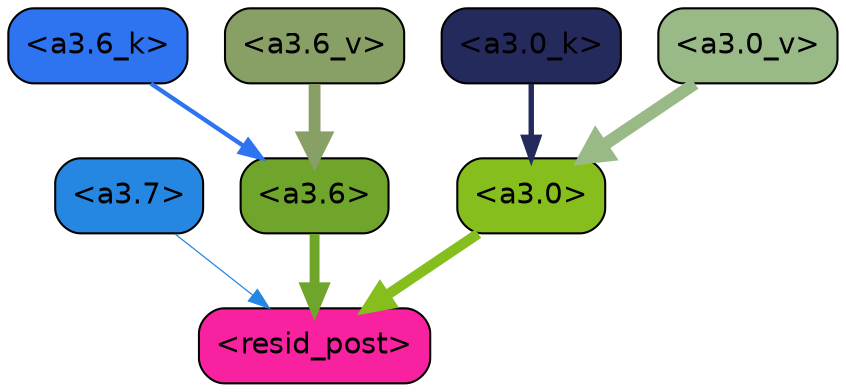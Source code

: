strict digraph "" {
	graph [bgcolor=transparent,
		layout=dot,
		overlap=false,
		splines=true
	];
	"<a3.7>"	[color=black,
		fillcolor="#2687e2",
		fontname=Helvetica,
		shape=box,
		style="filled, rounded"];
	"<resid_post>"	[color=black,
		fillcolor="#f822a1",
		fontname=Helvetica,
		shape=box,
		style="filled, rounded"];
	"<a3.7>" -> "<resid_post>"	[color="#2687e2",
		penwidth=0.6];
	"<a3.6>"	[color=black,
		fillcolor="#70a52b",
		fontname=Helvetica,
		shape=box,
		style="filled, rounded"];
	"<a3.6>" -> "<resid_post>"	[color="#70a52b",
		penwidth=4.748674273490906];
	"<a3.0>"	[color=black,
		fillcolor="#86be1e",
		fontname=Helvetica,
		shape=box,
		style="filled, rounded"];
	"<a3.0>" -> "<resid_post>"	[color="#86be1e",
		penwidth=5.004031300544739];
	"<a3.6_k>"	[color=black,
		fillcolor="#2e74f1",
		fontname=Helvetica,
		shape=box,
		style="filled, rounded"];
	"<a3.6_k>" -> "<a3.6>"	[color="#2e74f1",
		penwidth=2.086437076330185];
	"<a3.0_k>"	[color=black,
		fillcolor="#252a5c",
		fontname=Helvetica,
		shape=box,
		style="filled, rounded"];
	"<a3.0_k>" -> "<a3.0>"	[color="#252a5c",
		penwidth=2.5988530814647675];
	"<a3.6_v>"	[color=black,
		fillcolor="#88a065",
		fontname=Helvetica,
		shape=box,
		style="filled, rounded"];
	"<a3.6_v>" -> "<a3.6>"	[color="#88a065",
		penwidth=5.669987380504608];
	"<a3.0_v>"	[color=black,
		fillcolor="#99b986",
		fontname=Helvetica,
		shape=box,
		style="filled, rounded"];
	"<a3.0_v>" -> "<a3.0>"	[color="#99b986",
		penwidth=5.9515902400016785];
}
